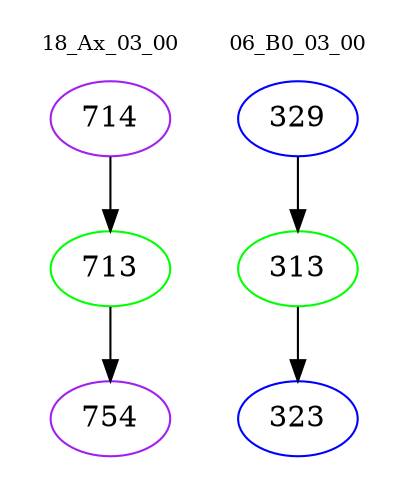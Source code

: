 digraph{
subgraph cluster_0 {
color = white
label = "18_Ax_03_00";
fontsize=10;
T0_714 [label="714", color="purple"]
T0_714 -> T0_713 [color="black"]
T0_713 [label="713", color="green"]
T0_713 -> T0_754 [color="black"]
T0_754 [label="754", color="purple"]
}
subgraph cluster_1 {
color = white
label = "06_B0_03_00";
fontsize=10;
T1_329 [label="329", color="blue"]
T1_329 -> T1_313 [color="black"]
T1_313 [label="313", color="green"]
T1_313 -> T1_323 [color="black"]
T1_323 [label="323", color="blue"]
}
}
